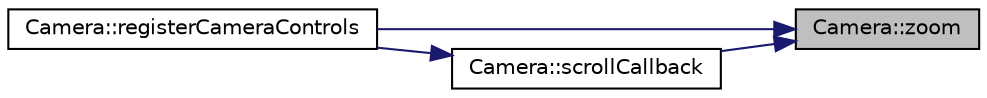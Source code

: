 digraph "Camera::zoom"
{
 // LATEX_PDF_SIZE
  edge [fontname="Helvetica",fontsize="10",labelfontname="Helvetica",labelfontsize="10"];
  node [fontname="Helvetica",fontsize="10",shape=record];
  rankdir="RL";
  Node1 [label="Camera::zoom",height=0.2,width=0.4,color="black", fillcolor="grey75", style="filled", fontcolor="black",tooltip="Zooms the camera by the given amount."];
  Node1 -> Node2 [dir="back",color="midnightblue",fontsize="10",style="solid",fontname="Helvetica"];
  Node2 [label="Camera::registerCameraControls",height=0.2,width=0.4,color="black", fillcolor="white", style="filled",URL="$classCamera.html#a7a11d366f18cc5f2ad7183bb8792e7c9",tooltip="Registers the camera controls to the given window."];
  Node1 -> Node3 [dir="back",color="midnightblue",fontsize="10",style="solid",fontname="Helvetica"];
  Node3 [label="Camera::scrollCallback",height=0.2,width=0.4,color="black", fillcolor="white", style="filled",URL="$classCamera.html#a3fd0454142eb9ec06bd4268fa4b8043f",tooltip="callback for registering mouse scroll"];
  Node3 -> Node2 [dir="back",color="midnightblue",fontsize="10",style="solid",fontname="Helvetica"];
}
